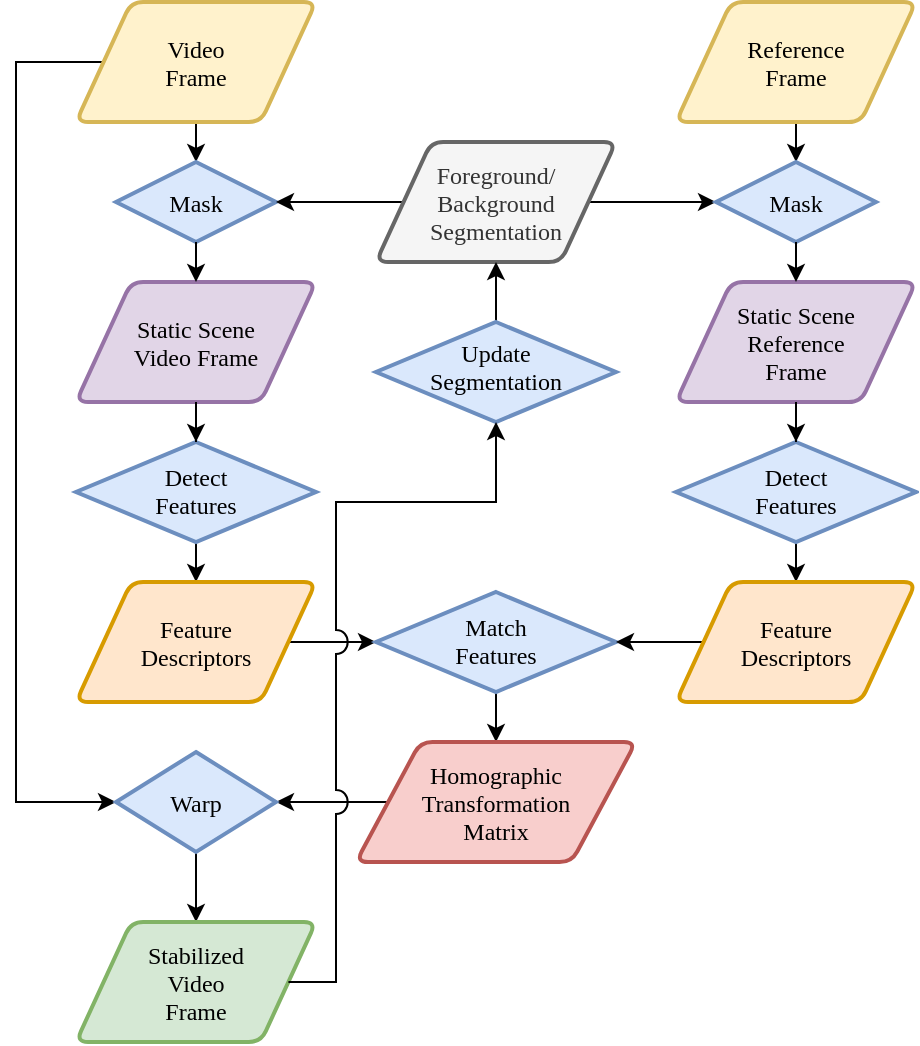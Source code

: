 <mxfile version="14.4.8" type="device"><diagram name="Page-1" id="c7488fd3-1785-93aa-aadb-54a6760d102a"><mxGraphModel dx="1874" dy="1048" grid="1" gridSize="10" guides="1" tooltips="1" connect="1" arrows="1" fold="1" page="1" pageScale="1" pageWidth="1100" pageHeight="850" background="#ffffff" math="0" shadow="0"><root><mxCell id="0"/><mxCell id="1" parent="0"/><mxCell id="tylR1c6tMgovvf5K1XYT-42" value="" style="edgeStyle=orthogonalEdgeStyle;rounded=0;orthogonalLoop=1;jettySize=auto;fontFamily=Times New Roman;fontSize=12;" edge="1" parent="1" source="tylR1c6tMgovvf5K1XYT-20" target="tylR1c6tMgovvf5K1XYT-33"><mxGeometry relative="1" as="geometry"/></mxCell><mxCell id="tylR1c6tMgovvf5K1XYT-59" value="" style="edgeStyle=orthogonalEdgeStyle;rounded=0;orthogonalLoop=1;jettySize=auto;exitX=0;exitY=0.5;exitDx=0;exitDy=0;entryX=0;entryY=0.5;entryDx=0;entryDy=0;entryPerimeter=0;fontFamily=Times New Roman;fontSize=12;" edge="1" parent="1" source="tylR1c6tMgovvf5K1XYT-20" target="tylR1c6tMgovvf5K1XYT-57"><mxGeometry relative="1" as="geometry"><Array as="points"><mxPoint x="-30" y="60"/><mxPoint x="-30" y="430"/></Array></mxGeometry></mxCell><mxCell id="tylR1c6tMgovvf5K1XYT-20" value="Video&#10;Frame" style="shape=parallelogram;strokeWidth=2;perimeter=parallelogramPerimeter;rounded=1;arcSize=12;size=0.23;fillColor=#fff2cc;strokeColor=#d6b656;fontFamily=Times New Roman;fontSize=12;" vertex="1" parent="1"><mxGeometry y="30" width="120" height="60" as="geometry"/></mxCell><mxCell id="tylR1c6tMgovvf5K1XYT-33" value="Mask" style="strokeWidth=2;shape=mxgraph.flowchart.decision;fillColor=#dae8fc;strokeColor=#6c8ebf;fontFamily=Times New Roman;fontSize=12;" vertex="1" parent="1"><mxGeometry x="20" y="110" width="80" height="40" as="geometry"/></mxCell><mxCell id="tylR1c6tMgovvf5K1XYT-43" value="" style="edgeStyle=orthogonalEdgeStyle;rounded=0;orthogonalLoop=1;jettySize=auto;fontFamily=Times New Roman;fontSize=12;" edge="1" parent="1" source="tylR1c6tMgovvf5K1XYT-40" target="tylR1c6tMgovvf5K1XYT-33"><mxGeometry relative="1" as="geometry"/></mxCell><mxCell id="tylR1c6tMgovvf5K1XYT-88" value="" style="edgeStyle=orthogonalEdgeStyle;rounded=0;orthogonalLoop=1;jettySize=auto;fontFamily=Times New Roman;fontSize=12;" edge="1" parent="1" source="tylR1c6tMgovvf5K1XYT-40" target="tylR1c6tMgovvf5K1XYT-81"><mxGeometry relative="1" as="geometry"/></mxCell><mxCell id="tylR1c6tMgovvf5K1XYT-40" value="Foreground/&#10;Background&#10;Segmentation" style="shape=parallelogram;strokeWidth=2;perimeter=parallelogramPerimeter;rounded=1;arcSize=12;size=0.23;fillColor=#f5f5f5;strokeColor=#666666;fontColor=#333333;fontFamily=Times New Roman;fontSize=12;" vertex="1" parent="1"><mxGeometry x="150" y="100" width="120" height="60" as="geometry"/></mxCell><mxCell id="tylR1c6tMgovvf5K1XYT-48" value="" style="edgeStyle=orthogonalEdgeStyle;rounded=0;orthogonalLoop=1;jettySize=auto;fontFamily=Times New Roman;fontSize=12;" edge="1" parent="1" source="tylR1c6tMgovvf5K1XYT-75" target="tylR1c6tMgovvf5K1XYT-47"><mxGeometry relative="1" as="geometry"/></mxCell><mxCell id="tylR1c6tMgovvf5K1XYT-44" value="Static Scene&#10;Video Frame" style="shape=parallelogram;strokeWidth=2;perimeter=parallelogramPerimeter;rounded=1;arcSize=12;size=0.23;fillColor=#e1d5e7;strokeColor=#9673a6;fontFamily=Times New Roman;fontSize=12;" vertex="1" parent="1"><mxGeometry y="170" width="120" height="60" as="geometry"/></mxCell><mxCell id="tylR1c6tMgovvf5K1XYT-45" value="" style="endArrow=classic;entryX=0.5;entryY=0;entryDx=0;entryDy=0;exitX=0.5;exitY=1;exitDx=0;exitDy=0;fontFamily=Times New Roman;fontSize=12;" edge="1" parent="1" source="tylR1c6tMgovvf5K1XYT-33" target="tylR1c6tMgovvf5K1XYT-44"><mxGeometry width="50" height="50" relative="1" as="geometry"><mxPoint x="60" y="150" as="sourcePoint"/><mxPoint x="60" y="320" as="targetPoint"/></mxGeometry></mxCell><mxCell id="tylR1c6tMgovvf5K1XYT-78" value="" style="edgeStyle=orthogonalEdgeStyle;rounded=0;orthogonalLoop=1;jettySize=auto;fontFamily=Times New Roman;fontSize=12;" edge="1" parent="1" source="tylR1c6tMgovvf5K1XYT-47" target="tylR1c6tMgovvf5K1XYT-50"><mxGeometry relative="1" as="geometry"/></mxCell><mxCell id="tylR1c6tMgovvf5K1XYT-47" value="Feature&#10;Descriptors" style="shape=parallelogram;strokeWidth=2;perimeter=parallelogramPerimeter;rounded=1;arcSize=12;size=0.23;fillColor=#ffe6cc;strokeColor=#d79b00;fontFamily=Times New Roman;fontSize=12;" vertex="1" parent="1"><mxGeometry y="320" width="120" height="60" as="geometry"/></mxCell><mxCell id="tylR1c6tMgovvf5K1XYT-56" value="" style="edgeStyle=orthogonalEdgeStyle;rounded=0;orthogonalLoop=1;jettySize=auto;fontFamily=Times New Roman;fontSize=12;" edge="1" parent="1" source="tylR1c6tMgovvf5K1XYT-50" target="tylR1c6tMgovvf5K1XYT-55"><mxGeometry relative="1" as="geometry"/></mxCell><mxCell id="tylR1c6tMgovvf5K1XYT-50" value="Match&#10;Features" style="rhombus;strokeWidth=2;shape=mxgraph.flowchart.decision;fillColor=#dae8fc;strokeColor=#6c8ebf;spacingTop=-2;fontFamily=Times New Roman;fontSize=12;" vertex="1" parent="1"><mxGeometry x="150" y="325" width="120" height="50" as="geometry"/></mxCell><mxCell id="tylR1c6tMgovvf5K1XYT-58" value="" style="edgeStyle=orthogonalEdgeStyle;rounded=0;orthogonalLoop=1;jettySize=auto;fontFamily=Times New Roman;fontSize=12;" edge="1" parent="1" source="tylR1c6tMgovvf5K1XYT-55" target="tylR1c6tMgovvf5K1XYT-57"><mxGeometry relative="1" as="geometry"/></mxCell><mxCell id="tylR1c6tMgovvf5K1XYT-55" value="Homographic&#10;Transformation&#10;Matrix" style="shape=parallelogram;strokeWidth=2;perimeter=parallelogramPerimeter;rounded=1;arcSize=12;size=0.23;shadow=0;sketch=0;fillColor=#f8cecc;strokeColor=#b85450;fontFamily=Times New Roman;fontSize=12;" vertex="1" parent="1"><mxGeometry x="140" y="400" width="140" height="60" as="geometry"/></mxCell><mxCell id="tylR1c6tMgovvf5K1XYT-61" value="" style="edgeStyle=orthogonalEdgeStyle;rounded=0;orthogonalLoop=1;jettySize=auto;fontFamily=Times New Roman;fontSize=12;" edge="1" parent="1" source="tylR1c6tMgovvf5K1XYT-57" target="tylR1c6tMgovvf5K1XYT-60"><mxGeometry relative="1" as="geometry"/></mxCell><mxCell id="tylR1c6tMgovvf5K1XYT-57" value="Warp" style="rhombus;strokeWidth=2;shape=mxgraph.flowchart.decision;fillColor=#dae8fc;strokeColor=#6c8ebf;fontFamily=Times New Roman;fontSize=12;" vertex="1" parent="1"><mxGeometry x="20" y="405" width="80" height="50" as="geometry"/></mxCell><mxCell id="tylR1c6tMgovvf5K1XYT-91" value="" style="edgeStyle=orthogonalEdgeStyle;rounded=0;orthogonalLoop=1;jettySize=auto;exitX=0.5;exitY=0;exitDx=0;exitDy=0;entryX=0.5;entryY=1;entryDx=0;entryDy=0;jumpStyle=arc;jumpSize=12;fontFamily=Times New Roman;exitPerimeter=0;fontSize=12;" edge="1" parent="1" source="tylR1c6tMgovvf5K1XYT-92" target="tylR1c6tMgovvf5K1XYT-40"><mxGeometry relative="1" as="geometry"><Array as="points"><mxPoint x="210" y="180"/><mxPoint x="210" y="180"/></Array></mxGeometry></mxCell><mxCell id="tylR1c6tMgovvf5K1XYT-60" value="Stabilized&#10;Video&#10;Frame" style="shape=parallelogram;strokeWidth=2;perimeter=parallelogramPerimeter;rounded=1;arcSize=12;size=0.23;fontStyle=0;fillColor=#d5e8d4;strokeColor=#82b366;fontFamily=Times New Roman;fontSize=12;" vertex="1" parent="1"><mxGeometry y="490" width="120" height="60" as="geometry"/></mxCell><mxCell id="tylR1c6tMgovvf5K1XYT-75" value="Detect&#10;Features" style="strokeWidth=2;shape=mxgraph.flowchart.decision;fillColor=#dae8fc;strokeColor=#6c8ebf;labelBackgroundColor=none;labelBorderColor=none;fontFamily=Times New Roman;spacingTop=-2;fontSize=12;" vertex="1" parent="1"><mxGeometry y="250" width="120" height="50" as="geometry"/></mxCell><mxCell id="tylR1c6tMgovvf5K1XYT-76" value="" style="edgeStyle=orthogonalEdgeStyle;rounded=0;orthogonalLoop=1;jettySize=auto;fontFamily=Times New Roman;fontSize=12;" edge="1" parent="1" source="tylR1c6tMgovvf5K1XYT-44" target="tylR1c6tMgovvf5K1XYT-75"><mxGeometry relative="1" as="geometry"><mxPoint x="60" y="230" as="sourcePoint"/><mxPoint x="60" y="340" as="targetPoint"/></mxGeometry></mxCell><mxCell id="tylR1c6tMgovvf5K1XYT-79" value="" style="edgeStyle=orthogonalEdgeStyle;rounded=0;orthogonalLoop=1;jettySize=auto;fontFamily=Times New Roman;fontSize=12;" edge="1" parent="1" source="tylR1c6tMgovvf5K1XYT-80" target="tylR1c6tMgovvf5K1XYT-81"><mxGeometry relative="1" as="geometry"/></mxCell><mxCell id="tylR1c6tMgovvf5K1XYT-80" value="Reference&#10;Frame" style="shape=parallelogram;strokeWidth=2;perimeter=parallelogramPerimeter;rounded=1;arcSize=12;size=0.23;fillColor=#fff2cc;strokeColor=#d6b656;fontFamily=Times New Roman;fontSize=12;" vertex="1" parent="1"><mxGeometry x="300" y="30" width="120" height="60" as="geometry"/></mxCell><mxCell id="tylR1c6tMgovvf5K1XYT-81" value="Mask" style="strokeWidth=2;shape=mxgraph.flowchart.decision;fillColor=#dae8fc;strokeColor=#6c8ebf;fontFamily=Times New Roman;fontSize=12;" vertex="1" parent="1"><mxGeometry x="320" y="110" width="80" height="40" as="geometry"/></mxCell><mxCell id="tylR1c6tMgovvf5K1XYT-82" value="" style="edgeStyle=orthogonalEdgeStyle;rounded=0;orthogonalLoop=1;jettySize=auto;fontFamily=Times New Roman;fontSize=12;" edge="1" parent="1" source="tylR1c6tMgovvf5K1XYT-86" target="tylR1c6tMgovvf5K1XYT-85"><mxGeometry relative="1" as="geometry"/></mxCell><mxCell id="tylR1c6tMgovvf5K1XYT-83" value="Static Scene&#10;Reference&#10;Frame" style="shape=parallelogram;strokeWidth=2;perimeter=parallelogramPerimeter;rounded=1;arcSize=12;size=0.23;fillColor=#e1d5e7;strokeColor=#9673a6;fontFamily=Times New Roman;fontSize=12;" vertex="1" parent="1"><mxGeometry x="300" y="170" width="120" height="60" as="geometry"/></mxCell><mxCell id="tylR1c6tMgovvf5K1XYT-84" value="" style="endArrow=classic;entryX=0.5;entryY=0;entryDx=0;entryDy=0;exitX=0.5;exitY=1;exitDx=0;exitDy=0;fontFamily=Times New Roman;fontSize=12;" edge="1" parent="1" source="tylR1c6tMgovvf5K1XYT-81" target="tylR1c6tMgovvf5K1XYT-83"><mxGeometry width="50" height="50" relative="1" as="geometry"><mxPoint x="360" y="150" as="sourcePoint"/><mxPoint x="360" y="320" as="targetPoint"/></mxGeometry></mxCell><mxCell id="tylR1c6tMgovvf5K1XYT-89" value="" style="edgeStyle=orthogonalEdgeStyle;rounded=0;orthogonalLoop=1;jettySize=auto;fontFamily=Times New Roman;fontSize=12;" edge="1" parent="1" source="tylR1c6tMgovvf5K1XYT-85" target="tylR1c6tMgovvf5K1XYT-50"><mxGeometry relative="1" as="geometry"/></mxCell><mxCell id="tylR1c6tMgovvf5K1XYT-85" value="Feature&#10;Descriptors" style="shape=parallelogram;strokeWidth=2;perimeter=parallelogramPerimeter;rounded=1;arcSize=12;size=0.23;fillColor=#ffe6cc;strokeColor=#d79b00;fontFamily=Times New Roman;fontSize=12;" vertex="1" parent="1"><mxGeometry x="300" y="320" width="120" height="60" as="geometry"/></mxCell><mxCell id="tylR1c6tMgovvf5K1XYT-86" value="Detect&#10;Features" style="strokeWidth=2;shape=mxgraph.flowchart.decision;spacing=0;spacingTop=-2;fillColor=#dae8fc;strokeColor=#6c8ebf;labelBackgroundColor=none;fontFamily=Times New Roman;fontSize=12;" vertex="1" parent="1"><mxGeometry x="300" y="250" width="120" height="50" as="geometry"/></mxCell><mxCell id="tylR1c6tMgovvf5K1XYT-87" value="" style="edgeStyle=orthogonalEdgeStyle;rounded=0;orthogonalLoop=1;jettySize=auto;fontFamily=Times New Roman;fontSize=12;" edge="1" parent="1" source="tylR1c6tMgovvf5K1XYT-83" target="tylR1c6tMgovvf5K1XYT-86"><mxGeometry relative="1" as="geometry"><mxPoint x="360" y="230" as="sourcePoint"/><mxPoint x="360" y="340" as="targetPoint"/></mxGeometry></mxCell><mxCell id="tylR1c6tMgovvf5K1XYT-92" value="Update&#10;Segmentation" style="strokeWidth=2;shape=mxgraph.flowchart.decision;rounded=1;shadow=0;labelBackgroundColor=none;sketch=0;fontFamily=Times New Roman;fillColor=#dae8fc;strokeColor=#6c8ebf;spacingTop=-6;fontSize=12;" vertex="1" parent="1"><mxGeometry x="150" y="190" width="120" height="50" as="geometry"/></mxCell><mxCell id="tylR1c6tMgovvf5K1XYT-93" value="" style="edgeStyle=orthogonalEdgeStyle;rounded=0;orthogonalLoop=1;jettySize=auto;exitX=1;exitY=0.5;exitDx=0;exitDy=0;entryX=0.5;entryY=1;entryDx=0;entryDy=0;jumpStyle=arc;jumpSize=12;fontFamily=Times New Roman;fontSize=12;" edge="1" parent="1" source="tylR1c6tMgovvf5K1XYT-60" target="tylR1c6tMgovvf5K1XYT-92"><mxGeometry relative="1" as="geometry"><mxPoint x="106.2" y="520" as="sourcePoint"/><mxPoint x="210" y="160" as="targetPoint"/><Array as="points"><mxPoint x="130" y="520"/><mxPoint x="130" y="280"/><mxPoint x="210" y="280"/></Array></mxGeometry></mxCell></root></mxGraphModel></diagram></mxfile>